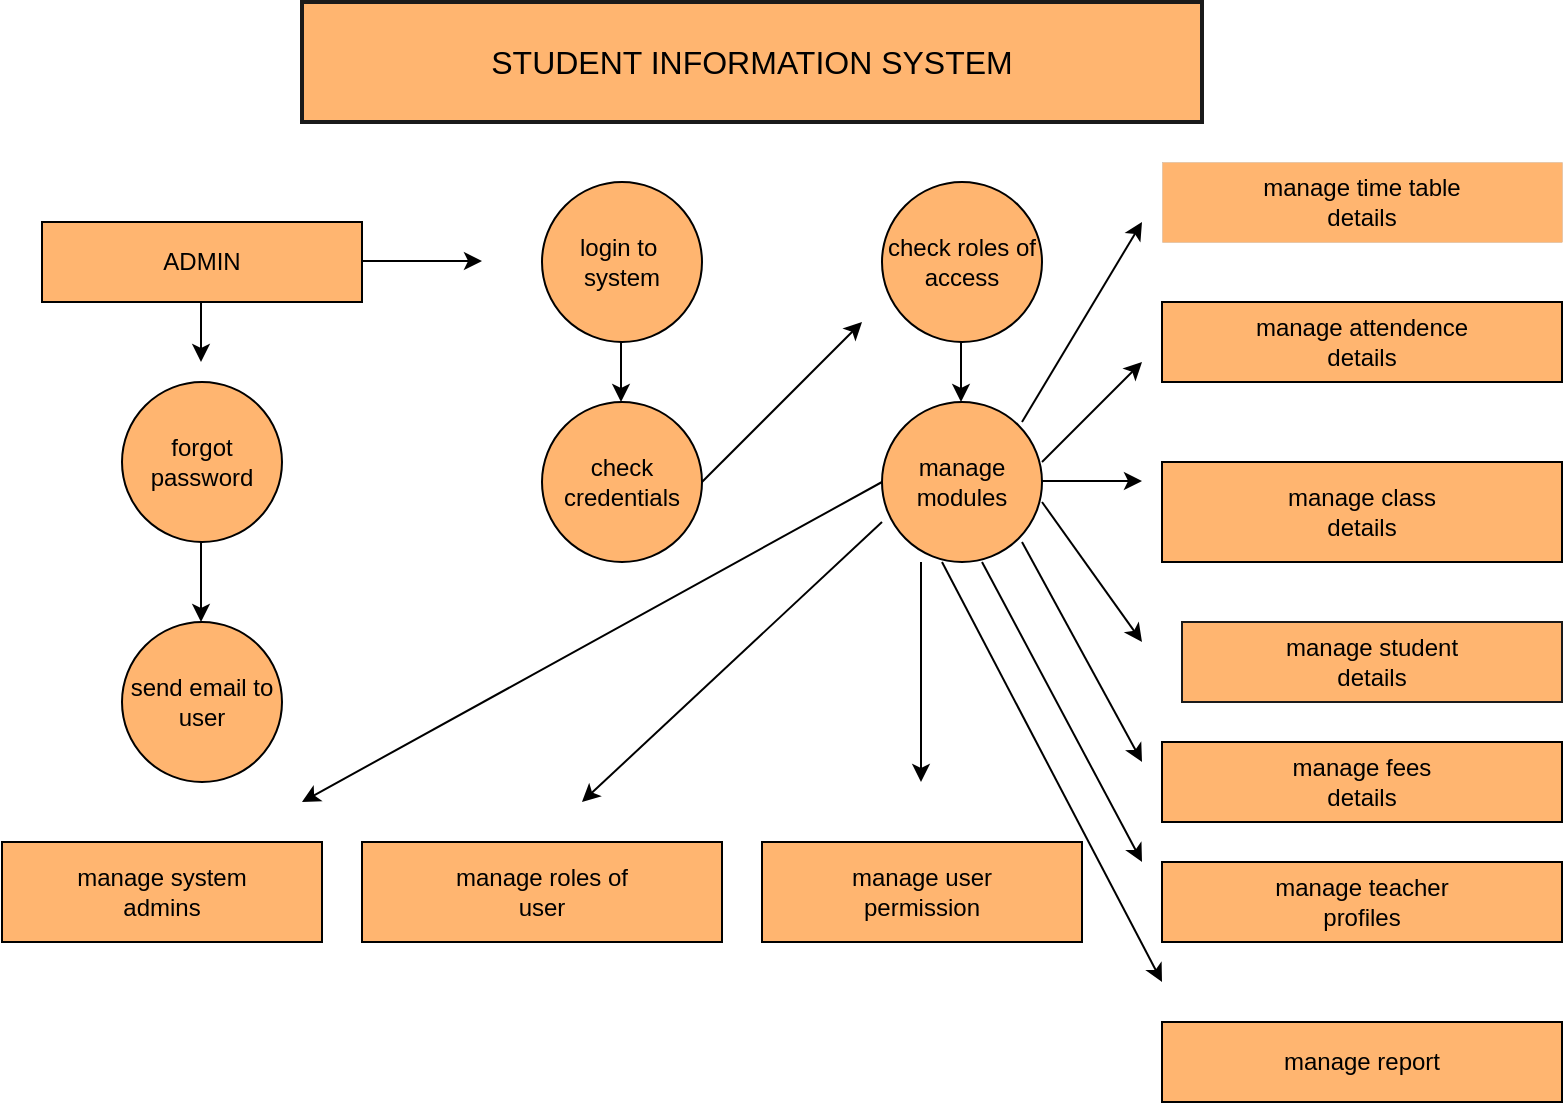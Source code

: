 <mxfile version="28.0.7">
  <diagram name="Page-1" id="siRQYE5cy1n-XnSgVnwr">
    <mxGraphModel dx="1042" dy="562" grid="1" gridSize="10" guides="1" tooltips="1" connect="1" arrows="1" fold="1" page="1" pageScale="1" pageWidth="850" pageHeight="1100" math="0" shadow="0">
      <root>
        <mxCell id="0" />
        <mxCell id="1" parent="0" />
        <mxCell id="vV3B7ny9ueVIfiNxgskE-1" value="ADMIN" style="rounded=0;whiteSpace=wrap;html=1;fillColor=#FFB570;" vertex="1" parent="1">
          <mxGeometry x="40" y="120" width="160" height="40" as="geometry" />
        </mxCell>
        <mxCell id="vV3B7ny9ueVIfiNxgskE-5" value="manage system&lt;div&gt;admins&lt;/div&gt;" style="rounded=0;whiteSpace=wrap;html=1;fillColor=#FFB570;" vertex="1" parent="1">
          <mxGeometry x="20" y="430" width="160" height="50" as="geometry" />
        </mxCell>
        <mxCell id="vV3B7ny9ueVIfiNxgskE-9" value="login to&amp;nbsp;&lt;div&gt;system&lt;/div&gt;" style="ellipse;whiteSpace=wrap;html=1;aspect=fixed;fillColor=#FFB570;" vertex="1" parent="1">
          <mxGeometry x="290" y="100" width="80" height="80" as="geometry" />
        </mxCell>
        <mxCell id="vV3B7ny9ueVIfiNxgskE-10" value="check roles of&lt;div&gt;access&lt;/div&gt;" style="ellipse;whiteSpace=wrap;html=1;aspect=fixed;fillColor=#FFB570;" vertex="1" parent="1">
          <mxGeometry x="460" y="100" width="80" height="80" as="geometry" />
        </mxCell>
        <mxCell id="vV3B7ny9ueVIfiNxgskE-11" value="forgot&lt;div&gt;password&lt;/div&gt;" style="ellipse;whiteSpace=wrap;html=1;aspect=fixed;fillColor=#FFB570;" vertex="1" parent="1">
          <mxGeometry x="80" y="200" width="80" height="80" as="geometry" />
        </mxCell>
        <mxCell id="vV3B7ny9ueVIfiNxgskE-13" value="send email to user" style="ellipse;whiteSpace=wrap;html=1;aspect=fixed;fillColor=#FFB570;" vertex="1" parent="1">
          <mxGeometry x="80" y="320" width="80" height="80" as="geometry" />
        </mxCell>
        <mxCell id="vV3B7ny9ueVIfiNxgskE-14" value="check credentials" style="ellipse;whiteSpace=wrap;html=1;aspect=fixed;fillColor=#FFB570;" vertex="1" parent="1">
          <mxGeometry x="290" y="210" width="80" height="80" as="geometry" />
        </mxCell>
        <mxCell id="vV3B7ny9ueVIfiNxgskE-15" value="manage modules" style="ellipse;whiteSpace=wrap;html=1;aspect=fixed;fillColor=#FFB570;" vertex="1" parent="1">
          <mxGeometry x="460" y="210" width="80" height="80" as="geometry" />
        </mxCell>
        <mxCell id="vV3B7ny9ueVIfiNxgskE-16" value="manage roles of&lt;div&gt;user&lt;/div&gt;" style="rounded=0;whiteSpace=wrap;html=1;fillColor=#FFB570;" vertex="1" parent="1">
          <mxGeometry x="200" y="430" width="180" height="50" as="geometry" />
        </mxCell>
        <mxCell id="vV3B7ny9ueVIfiNxgskE-17" value="manage user&lt;div&gt;permission&lt;/div&gt;" style="rounded=0;whiteSpace=wrap;html=1;fillColor=#FFB570;" vertex="1" parent="1">
          <mxGeometry x="400" y="430" width="160" height="50" as="geometry" />
        </mxCell>
        <mxCell id="vV3B7ny9ueVIfiNxgskE-18" value="manage time table&lt;div&gt;details&lt;/div&gt;" style="rounded=0;whiteSpace=wrap;html=1;fillColor=#FFB570;strokeColor=#1A1A1A;strokeWidth=0;" vertex="1" parent="1">
          <mxGeometry x="600" y="90" width="200" height="40" as="geometry" />
        </mxCell>
        <mxCell id="vV3B7ny9ueVIfiNxgskE-19" value="manage attendence&lt;div&gt;details&lt;/div&gt;" style="rounded=0;whiteSpace=wrap;html=1;fillColor=#FFB570;" vertex="1" parent="1">
          <mxGeometry x="600" y="160" width="200" height="40" as="geometry" />
        </mxCell>
        <mxCell id="vV3B7ny9ueVIfiNxgskE-23" value="manage fees&lt;div&gt;details&lt;/div&gt;" style="rounded=0;whiteSpace=wrap;html=1;fillColor=#FFB570;" vertex="1" parent="1">
          <mxGeometry x="600" y="380" width="200" height="40" as="geometry" />
        </mxCell>
        <mxCell id="vV3B7ny9ueVIfiNxgskE-24" value="manage teacher&lt;div&gt;profiles&lt;/div&gt;" style="rounded=0;whiteSpace=wrap;html=1;fillColor=#FFB570;" vertex="1" parent="1">
          <mxGeometry x="600" y="440" width="200" height="40" as="geometry" />
        </mxCell>
        <mxCell id="vV3B7ny9ueVIfiNxgskE-25" value="manage report" style="rounded=0;whiteSpace=wrap;html=1;fillColor=#FFB570;" vertex="1" parent="1">
          <mxGeometry x="600" y="520" width="200" height="40" as="geometry" />
        </mxCell>
        <mxCell id="vV3B7ny9ueVIfiNxgskE-26" value="&lt;font size=&quot;3&quot;&gt;STUDENT INFORMATION SYSTEM&lt;/font&gt;" style="rounded=0;whiteSpace=wrap;html=1;fillColor=#FFB570;strokeColor=#1A1A1A;strokeWidth=2;" vertex="1" parent="1">
          <mxGeometry x="170" y="10" width="450" height="60" as="geometry" />
        </mxCell>
        <mxCell id="vV3B7ny9ueVIfiNxgskE-27" value="" style="endArrow=classic;html=1;rounded=0;" edge="1" parent="1">
          <mxGeometry width="50" height="50" relative="1" as="geometry">
            <mxPoint x="200" y="139.5" as="sourcePoint" />
            <mxPoint x="260" y="139.5" as="targetPoint" />
          </mxGeometry>
        </mxCell>
        <mxCell id="vV3B7ny9ueVIfiNxgskE-28" value="" style="endArrow=classic;html=1;rounded=0;" edge="1" parent="1">
          <mxGeometry width="50" height="50" relative="1" as="geometry">
            <mxPoint x="119.5" y="160" as="sourcePoint" />
            <mxPoint x="119.5" y="190" as="targetPoint" />
          </mxGeometry>
        </mxCell>
        <mxCell id="vV3B7ny9ueVIfiNxgskE-29" value="" style="endArrow=classic;html=1;rounded=0;" edge="1" parent="1">
          <mxGeometry width="50" height="50" relative="1" as="geometry">
            <mxPoint x="119.5" y="280" as="sourcePoint" />
            <mxPoint x="119.5" y="320" as="targetPoint" />
          </mxGeometry>
        </mxCell>
        <mxCell id="vV3B7ny9ueVIfiNxgskE-30" value="" style="endArrow=classic;html=1;rounded=0;" edge="1" parent="1">
          <mxGeometry width="50" height="50" relative="1" as="geometry">
            <mxPoint x="329.5" y="180" as="sourcePoint" />
            <mxPoint x="329.5" y="210" as="targetPoint" />
          </mxGeometry>
        </mxCell>
        <mxCell id="vV3B7ny9ueVIfiNxgskE-31" value="" style="endArrow=classic;html=1;rounded=0;" edge="1" parent="1">
          <mxGeometry width="50" height="50" relative="1" as="geometry">
            <mxPoint x="370" y="250" as="sourcePoint" />
            <mxPoint x="450" y="170" as="targetPoint" />
          </mxGeometry>
        </mxCell>
        <mxCell id="vV3B7ny9ueVIfiNxgskE-32" value="" style="endArrow=classic;html=1;rounded=0;" edge="1" parent="1">
          <mxGeometry width="50" height="50" relative="1" as="geometry">
            <mxPoint x="499.5" y="180" as="sourcePoint" />
            <mxPoint x="499.5" y="210" as="targetPoint" />
          </mxGeometry>
        </mxCell>
        <mxCell id="vV3B7ny9ueVIfiNxgskE-33" value="" style="endArrow=classic;html=1;rounded=0;" edge="1" parent="1">
          <mxGeometry width="50" height="50" relative="1" as="geometry">
            <mxPoint x="460" y="250" as="sourcePoint" />
            <mxPoint x="170" y="410" as="targetPoint" />
          </mxGeometry>
        </mxCell>
        <mxCell id="vV3B7ny9ueVIfiNxgskE-34" value="" style="endArrow=classic;html=1;rounded=0;" edge="1" parent="1">
          <mxGeometry width="50" height="50" relative="1" as="geometry">
            <mxPoint x="460" y="270" as="sourcePoint" />
            <mxPoint x="310" y="410" as="targetPoint" />
          </mxGeometry>
        </mxCell>
        <mxCell id="vV3B7ny9ueVIfiNxgskE-35" value="" style="endArrow=classic;html=1;rounded=0;" edge="1" parent="1">
          <mxGeometry width="50" height="50" relative="1" as="geometry">
            <mxPoint x="479.5" y="290" as="sourcePoint" />
            <mxPoint x="479.5" y="400" as="targetPoint" />
          </mxGeometry>
        </mxCell>
        <mxCell id="vV3B7ny9ueVIfiNxgskE-36" value="" style="endArrow=classic;html=1;rounded=0;" edge="1" parent="1">
          <mxGeometry width="50" height="50" relative="1" as="geometry">
            <mxPoint x="490" y="290" as="sourcePoint" />
            <mxPoint x="600" y="500" as="targetPoint" />
          </mxGeometry>
        </mxCell>
        <mxCell id="vV3B7ny9ueVIfiNxgskE-37" value="" style="endArrow=classic;html=1;rounded=0;" edge="1" parent="1">
          <mxGeometry width="50" height="50" relative="1" as="geometry">
            <mxPoint x="510" y="290" as="sourcePoint" />
            <mxPoint x="590" y="440" as="targetPoint" />
          </mxGeometry>
        </mxCell>
        <mxCell id="vV3B7ny9ueVIfiNxgskE-38" value="" style="endArrow=classic;html=1;rounded=0;" edge="1" parent="1">
          <mxGeometry width="50" height="50" relative="1" as="geometry">
            <mxPoint x="530" y="280" as="sourcePoint" />
            <mxPoint x="590" y="390" as="targetPoint" />
          </mxGeometry>
        </mxCell>
        <mxCell id="vV3B7ny9ueVIfiNxgskE-39" value="" style="endArrow=classic;html=1;rounded=0;" edge="1" parent="1">
          <mxGeometry width="50" height="50" relative="1" as="geometry">
            <mxPoint x="540" y="260" as="sourcePoint" />
            <mxPoint x="590" y="330" as="targetPoint" />
          </mxGeometry>
        </mxCell>
        <mxCell id="vV3B7ny9ueVIfiNxgskE-40" value="" style="endArrow=classic;html=1;rounded=0;" edge="1" parent="1">
          <mxGeometry width="50" height="50" relative="1" as="geometry">
            <mxPoint x="540" y="249.5" as="sourcePoint" />
            <mxPoint x="590" y="249.5" as="targetPoint" />
          </mxGeometry>
        </mxCell>
        <mxCell id="vV3B7ny9ueVIfiNxgskE-41" value="" style="endArrow=classic;html=1;rounded=0;" edge="1" parent="1">
          <mxGeometry width="50" height="50" relative="1" as="geometry">
            <mxPoint x="540" y="240" as="sourcePoint" />
            <mxPoint x="590" y="190" as="targetPoint" />
          </mxGeometry>
        </mxCell>
        <mxCell id="vV3B7ny9ueVIfiNxgskE-42" value="" style="endArrow=classic;html=1;rounded=0;" edge="1" parent="1">
          <mxGeometry width="50" height="50" relative="1" as="geometry">
            <mxPoint x="530" y="220" as="sourcePoint" />
            <mxPoint x="590" y="120" as="targetPoint" />
          </mxGeometry>
        </mxCell>
        <mxCell id="vV3B7ny9ueVIfiNxgskE-44" value="manage class&lt;div&gt;details&lt;/div&gt;" style="rounded=0;whiteSpace=wrap;html=1;fillColor=#FFB570;" vertex="1" parent="1">
          <mxGeometry x="600" y="240" width="200" height="50" as="geometry" />
        </mxCell>
        <mxCell id="vV3B7ny9ueVIfiNxgskE-45" value="manage student&lt;div&gt;details&lt;/div&gt;" style="rounded=0;whiteSpace=wrap;html=1;fillColor=#FFB570;strokeColor=#1A1A1A;" vertex="1" parent="1">
          <mxGeometry x="610" y="320" width="190" height="40" as="geometry" />
        </mxCell>
      </root>
    </mxGraphModel>
  </diagram>
</mxfile>
